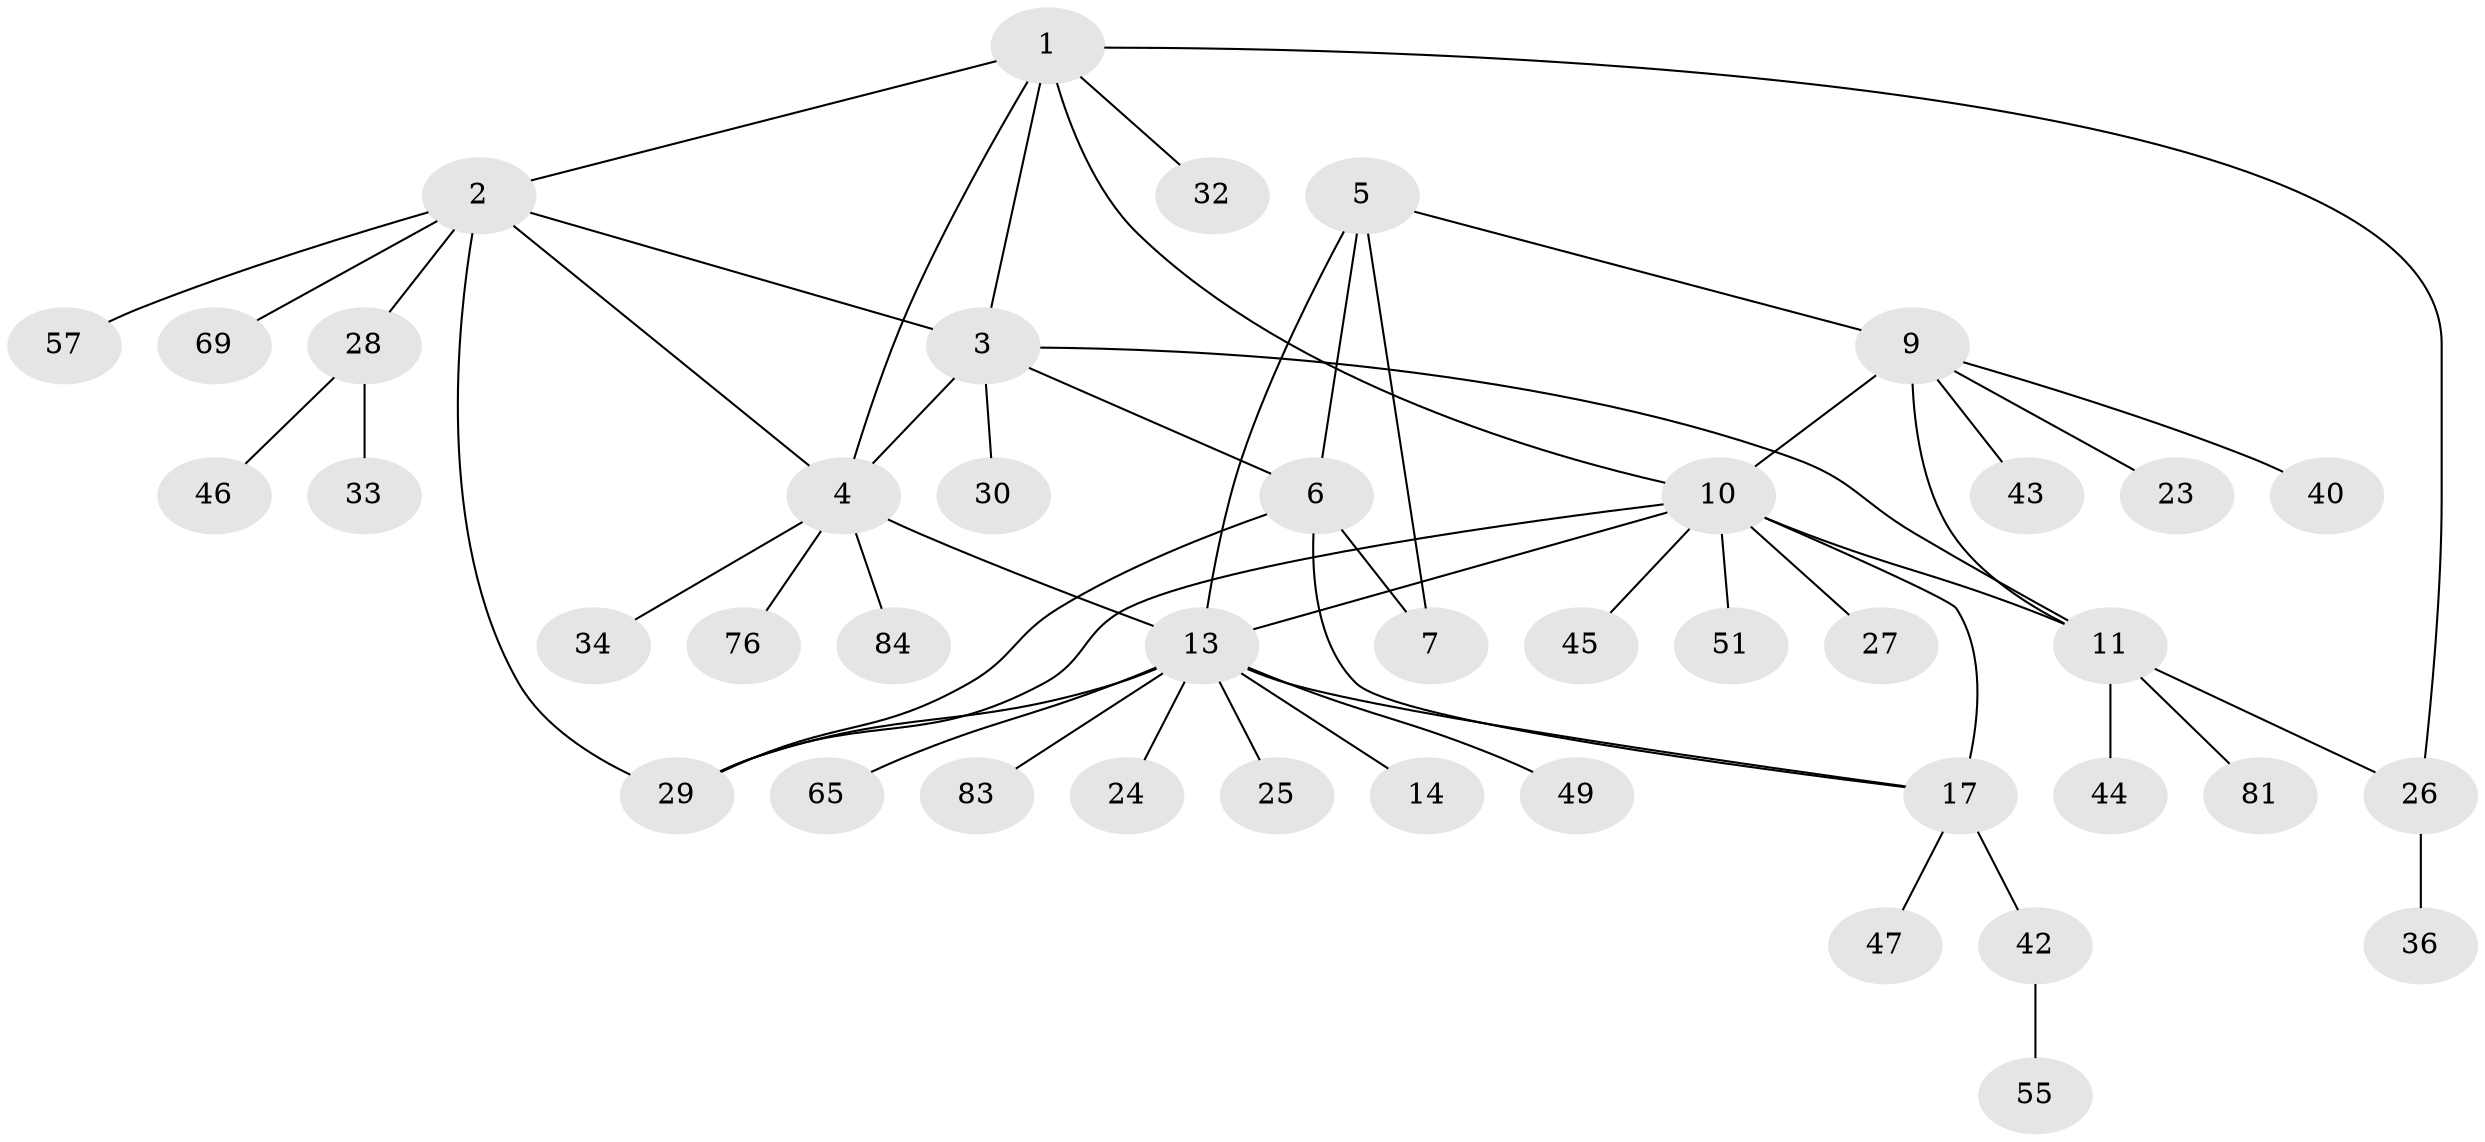 // original degree distribution, {6: 0.047619047619047616, 7: 0.07142857142857142, 9: 0.047619047619047616, 4: 0.05952380952380952, 5: 0.011904761904761904, 3: 0.03571428571428571, 8: 0.023809523809523808, 2: 0.13095238095238096, 1: 0.5714285714285714}
// Generated by graph-tools (version 1.1) at 2025/16/03/09/25 04:16:09]
// undirected, 42 vertices, 56 edges
graph export_dot {
graph [start="1"]
  node [color=gray90,style=filled];
  1;
  2;
  3;
  4 [super="+48+38"];
  5 [super="+62+39+35+54"];
  6 [super="+8"];
  7 [super="+31+41+61+63"];
  9 [super="+12+53"];
  10 [super="+37+18"];
  11;
  13 [super="+16+15+68+59"];
  14;
  17 [super="+19"];
  23;
  24;
  25;
  26 [super="+67+56"];
  27;
  28 [super="+64"];
  29 [super="+50+74"];
  30;
  32;
  33;
  34;
  36;
  40 [super="+82"];
  42;
  43;
  44;
  45;
  46;
  47;
  49 [super="+71"];
  51;
  55;
  57;
  65;
  69;
  76 [super="+78"];
  81;
  83;
  84;
  1 -- 2;
  1 -- 3;
  1 -- 4;
  1 -- 26;
  1 -- 32;
  1 -- 10;
  2 -- 3;
  2 -- 4;
  2 -- 28;
  2 -- 57;
  2 -- 69;
  2 -- 29;
  3 -- 4;
  3 -- 11;
  3 -- 30;
  3 -- 6;
  4 -- 34;
  4 -- 76;
  4 -- 84;
  4 -- 13;
  5 -- 6 [weight=2];
  5 -- 7;
  5 -- 9;
  5 -- 13;
  6 -- 7 [weight=2];
  6 -- 17;
  6 -- 29;
  9 -- 10 [weight=2];
  9 -- 11 [weight=2];
  9 -- 23;
  9 -- 40;
  9 -- 43;
  10 -- 11;
  10 -- 13 [weight=3];
  10 -- 45;
  10 -- 17 [weight=4];
  10 -- 51;
  10 -- 27;
  10 -- 29;
  11 -- 44;
  11 -- 81;
  11 -- 26;
  13 -- 14 [weight=3];
  13 -- 17 [weight=2];
  13 -- 29;
  13 -- 65;
  13 -- 83;
  13 -- 25;
  13 -- 49;
  13 -- 24;
  17 -- 42;
  17 -- 47;
  26 -- 36;
  28 -- 33;
  28 -- 46;
  42 -- 55;
}
